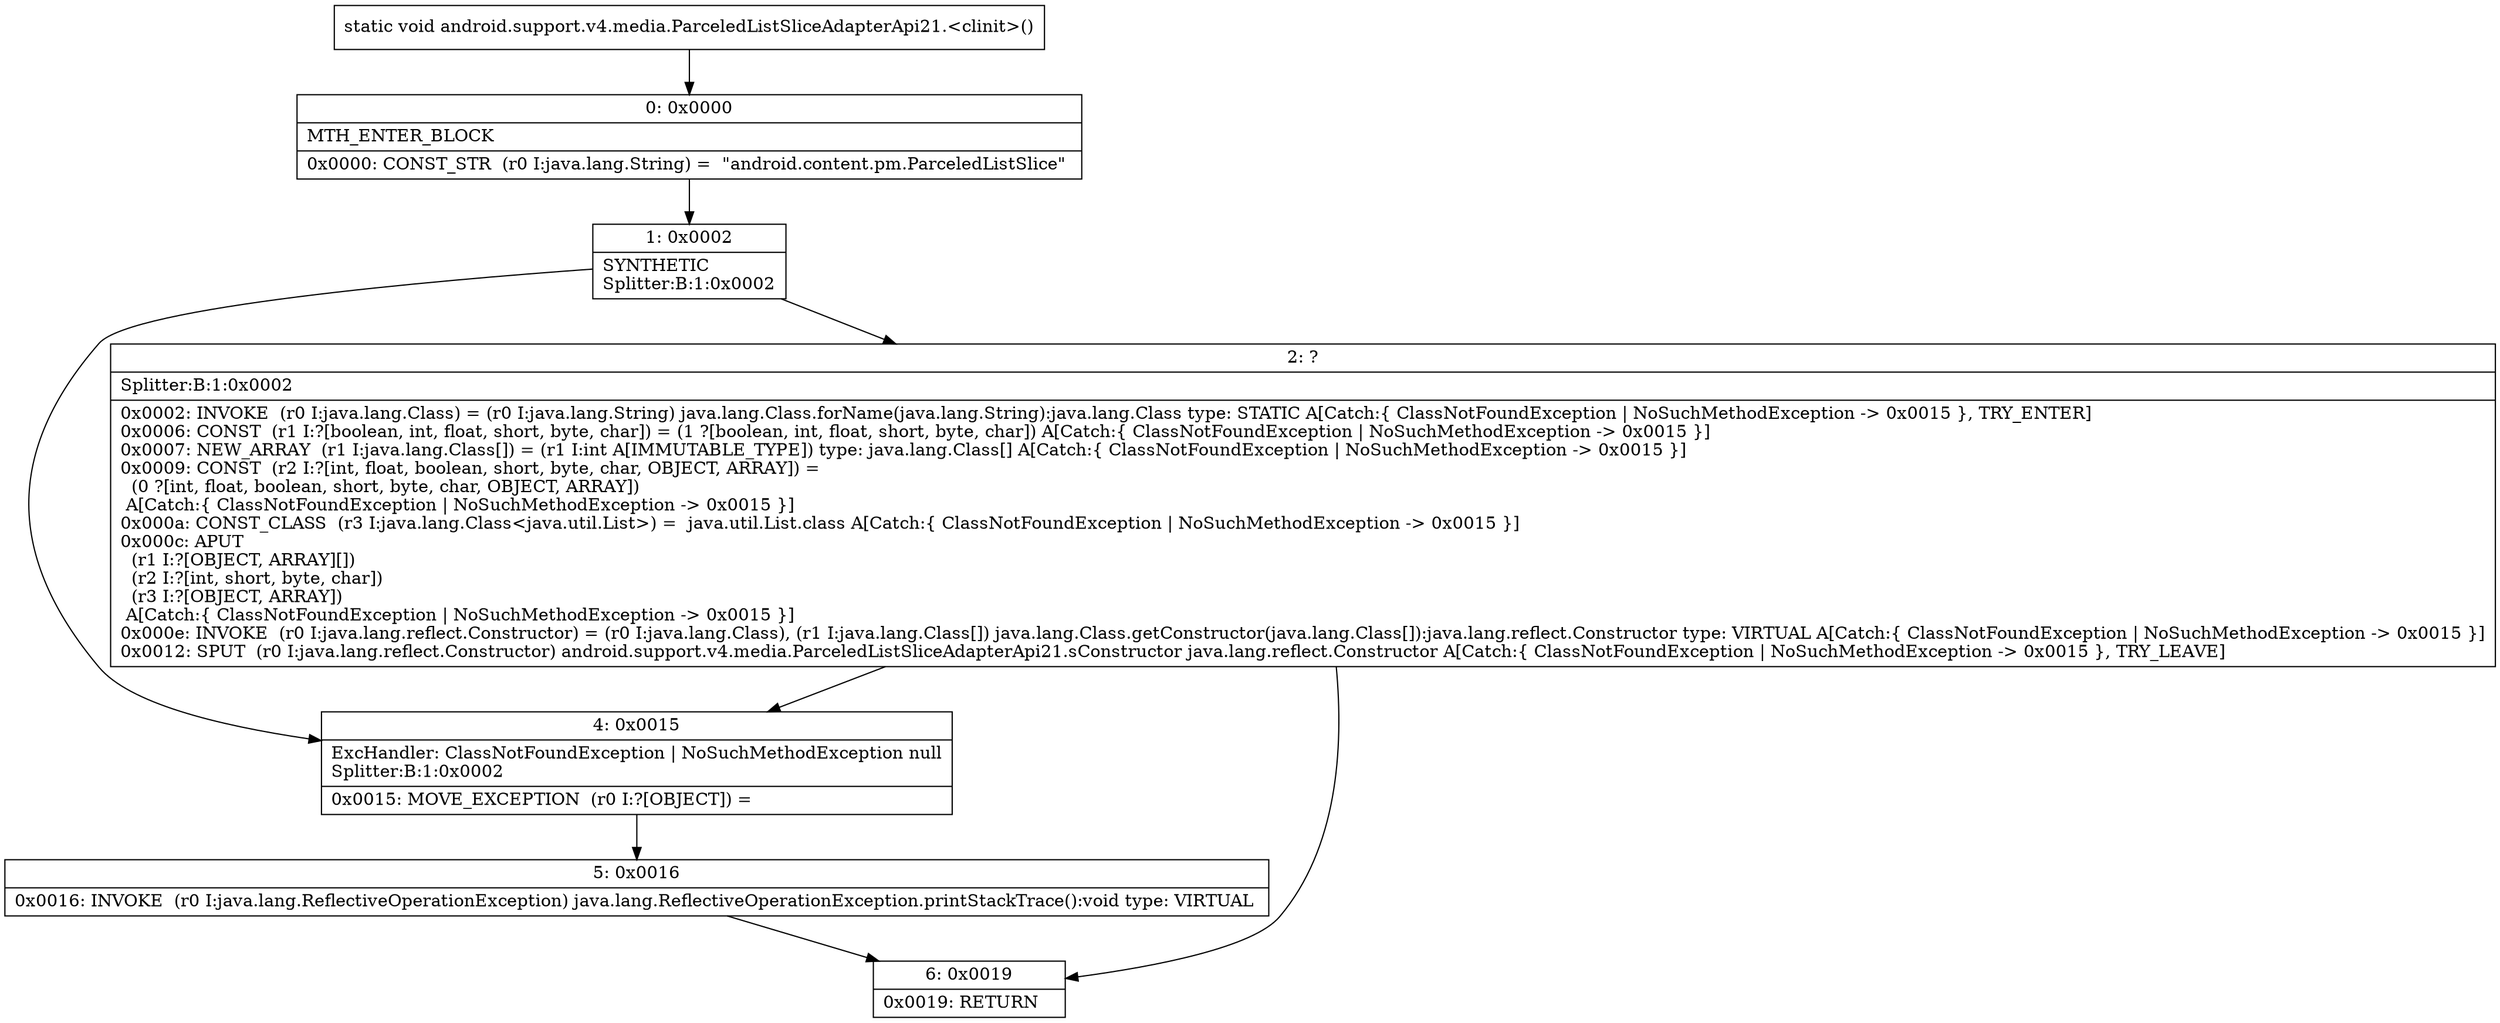 digraph "CFG forandroid.support.v4.media.ParceledListSliceAdapterApi21.\<clinit\>()V" {
Node_0 [shape=record,label="{0\:\ 0x0000|MTH_ENTER_BLOCK\l|0x0000: CONST_STR  (r0 I:java.lang.String) =  \"android.content.pm.ParceledListSlice\" \l}"];
Node_1 [shape=record,label="{1\:\ 0x0002|SYNTHETIC\lSplitter:B:1:0x0002\l}"];
Node_2 [shape=record,label="{2\:\ ?|Splitter:B:1:0x0002\l|0x0002: INVOKE  (r0 I:java.lang.Class) = (r0 I:java.lang.String) java.lang.Class.forName(java.lang.String):java.lang.Class type: STATIC A[Catch:\{ ClassNotFoundException \| NoSuchMethodException \-\> 0x0015 \}, TRY_ENTER]\l0x0006: CONST  (r1 I:?[boolean, int, float, short, byte, char]) = (1 ?[boolean, int, float, short, byte, char]) A[Catch:\{ ClassNotFoundException \| NoSuchMethodException \-\> 0x0015 \}]\l0x0007: NEW_ARRAY  (r1 I:java.lang.Class[]) = (r1 I:int A[IMMUTABLE_TYPE]) type: java.lang.Class[] A[Catch:\{ ClassNotFoundException \| NoSuchMethodException \-\> 0x0015 \}]\l0x0009: CONST  (r2 I:?[int, float, boolean, short, byte, char, OBJECT, ARRAY]) = \l  (0 ?[int, float, boolean, short, byte, char, OBJECT, ARRAY])\l A[Catch:\{ ClassNotFoundException \| NoSuchMethodException \-\> 0x0015 \}]\l0x000a: CONST_CLASS  (r3 I:java.lang.Class\<java.util.List\>) =  java.util.List.class A[Catch:\{ ClassNotFoundException \| NoSuchMethodException \-\> 0x0015 \}]\l0x000c: APUT  \l  (r1 I:?[OBJECT, ARRAY][])\l  (r2 I:?[int, short, byte, char])\l  (r3 I:?[OBJECT, ARRAY])\l A[Catch:\{ ClassNotFoundException \| NoSuchMethodException \-\> 0x0015 \}]\l0x000e: INVOKE  (r0 I:java.lang.reflect.Constructor) = (r0 I:java.lang.Class), (r1 I:java.lang.Class[]) java.lang.Class.getConstructor(java.lang.Class[]):java.lang.reflect.Constructor type: VIRTUAL A[Catch:\{ ClassNotFoundException \| NoSuchMethodException \-\> 0x0015 \}]\l0x0012: SPUT  (r0 I:java.lang.reflect.Constructor) android.support.v4.media.ParceledListSliceAdapterApi21.sConstructor java.lang.reflect.Constructor A[Catch:\{ ClassNotFoundException \| NoSuchMethodException \-\> 0x0015 \}, TRY_LEAVE]\l}"];
Node_4 [shape=record,label="{4\:\ 0x0015|ExcHandler: ClassNotFoundException \| NoSuchMethodException null\lSplitter:B:1:0x0002\l|0x0015: MOVE_EXCEPTION  (r0 I:?[OBJECT]) =  \l}"];
Node_5 [shape=record,label="{5\:\ 0x0016|0x0016: INVOKE  (r0 I:java.lang.ReflectiveOperationException) java.lang.ReflectiveOperationException.printStackTrace():void type: VIRTUAL \l}"];
Node_6 [shape=record,label="{6\:\ 0x0019|0x0019: RETURN   \l}"];
MethodNode[shape=record,label="{static void android.support.v4.media.ParceledListSliceAdapterApi21.\<clinit\>() }"];
MethodNode -> Node_0;
Node_0 -> Node_1;
Node_1 -> Node_2;
Node_1 -> Node_4;
Node_2 -> Node_4;
Node_2 -> Node_6;
Node_4 -> Node_5;
Node_5 -> Node_6;
}

